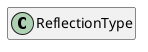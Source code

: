 @startuml
set namespaceSeparator \\
hide members
hide << alias >> circle

class ReflectionType
@enduml
